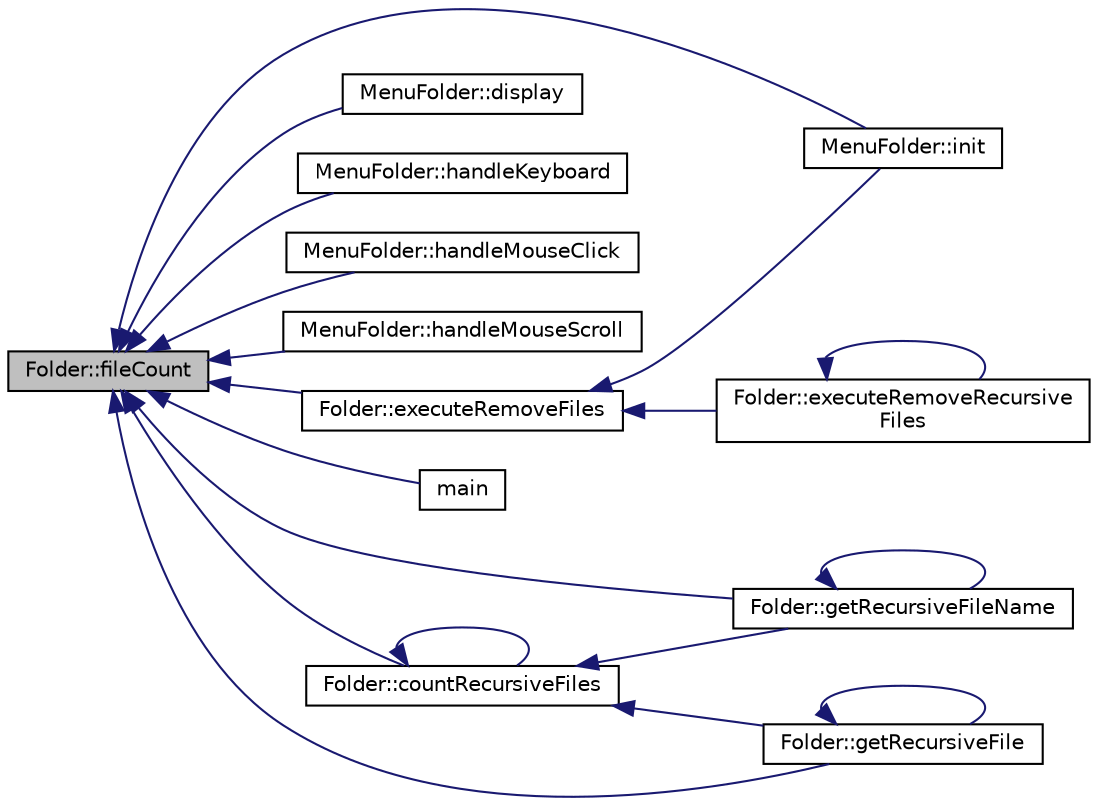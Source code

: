 digraph "Folder::fileCount"
{
 // INTERACTIVE_SVG=YES
  edge [fontname="Helvetica",fontsize="10",labelfontname="Helvetica",labelfontsize="10"];
  node [fontname="Helvetica",fontsize="10",shape=record];
  rankdir="LR";
  Node1 [label="Folder::fileCount",height=0.2,width=0.4,color="black", fillcolor="grey75", style="filled" fontcolor="black"];
  Node1 -> Node2 [dir="back",color="midnightblue",fontsize="10",style="solid",fontname="Helvetica"];
  Node2 [label="MenuFolder::init",height=0.2,width=0.4,color="black", fillcolor="white", style="filled",URL="$class_menu_folder.html#ab2d53f767f624da749960118f4007bb8"];
  Node1 -> Node3 [dir="back",color="midnightblue",fontsize="10",style="solid",fontname="Helvetica"];
  Node3 [label="MenuFolder::display",height=0.2,width=0.4,color="black", fillcolor="white", style="filled",URL="$class_menu_folder.html#ad0fc7901ce9c4502abd88cc55878ca1b"];
  Node1 -> Node4 [dir="back",color="midnightblue",fontsize="10",style="solid",fontname="Helvetica"];
  Node4 [label="MenuFolder::handleKeyboard",height=0.2,width=0.4,color="black", fillcolor="white", style="filled",URL="$class_menu_folder.html#a17dce032179efbe86de9d4f780f0b08b"];
  Node1 -> Node5 [dir="back",color="midnightblue",fontsize="10",style="solid",fontname="Helvetica"];
  Node5 [label="MenuFolder::handleMouseClick",height=0.2,width=0.4,color="black", fillcolor="white", style="filled",URL="$class_menu_folder.html#a7c48183312d473b42100e0f5ca4be4d5"];
  Node1 -> Node6 [dir="back",color="midnightblue",fontsize="10",style="solid",fontname="Helvetica"];
  Node6 [label="MenuFolder::handleMouseScroll",height=0.2,width=0.4,color="black", fillcolor="white", style="filled",URL="$class_menu_folder.html#a64cffa65f023d8f32d94766638a3c5c8"];
  Node1 -> Node7 [dir="back",color="midnightblue",fontsize="10",style="solid",fontname="Helvetica"];
  Node7 [label="Folder::executeRemoveFiles",height=0.2,width=0.4,color="black", fillcolor="white", style="filled",URL="$class_folder.html#af345c3934208755fc13feeb5965ade99"];
  Node7 -> Node2 [dir="back",color="midnightblue",fontsize="10",style="solid",fontname="Helvetica"];
  Node7 -> Node8 [dir="back",color="midnightblue",fontsize="10",style="solid",fontname="Helvetica"];
  Node8 [label="Folder::executeRemoveRecursive\lFiles",height=0.2,width=0.4,color="black", fillcolor="white", style="filled",URL="$class_folder.html#ac5782272dd06ef335c9042754671f280"];
  Node8 -> Node8 [dir="back",color="midnightblue",fontsize="10",style="solid",fontname="Helvetica"];
  Node1 -> Node9 [dir="back",color="midnightblue",fontsize="10",style="solid",fontname="Helvetica"];
  Node9 [label="main",height=0.2,width=0.4,color="black", fillcolor="white", style="filled",URL="$test_2_folder_8cpp.html#ae66f6b31b5ad750f1fe042a706a4e3d4"];
  Node1 -> Node10 [dir="back",color="midnightblue",fontsize="10",style="solid",fontname="Helvetica"];
  Node10 [label="Folder::countRecursiveFiles",height=0.2,width=0.4,color="black", fillcolor="white", style="filled",URL="$class_folder.html#a35b1026c79512e87d1c617b31d58839c"];
  Node10 -> Node10 [dir="back",color="midnightblue",fontsize="10",style="solid",fontname="Helvetica"];
  Node10 -> Node11 [dir="back",color="midnightblue",fontsize="10",style="solid",fontname="Helvetica"];
  Node11 [label="Folder::getRecursiveFileName",height=0.2,width=0.4,color="black", fillcolor="white", style="filled",URL="$class_folder.html#af4682115eefd265abddd71f5c5c18285"];
  Node11 -> Node11 [dir="back",color="midnightblue",fontsize="10",style="solid",fontname="Helvetica"];
  Node10 -> Node12 [dir="back",color="midnightblue",fontsize="10",style="solid",fontname="Helvetica"];
  Node12 [label="Folder::getRecursiveFile",height=0.2,width=0.4,color="black", fillcolor="white", style="filled",URL="$class_folder.html#a683e42ecf503d5e773c64d8fd493c52e"];
  Node12 -> Node12 [dir="back",color="midnightblue",fontsize="10",style="solid",fontname="Helvetica"];
  Node1 -> Node11 [dir="back",color="midnightblue",fontsize="10",style="solid",fontname="Helvetica"];
  Node1 -> Node12 [dir="back",color="midnightblue",fontsize="10",style="solid",fontname="Helvetica"];
}
